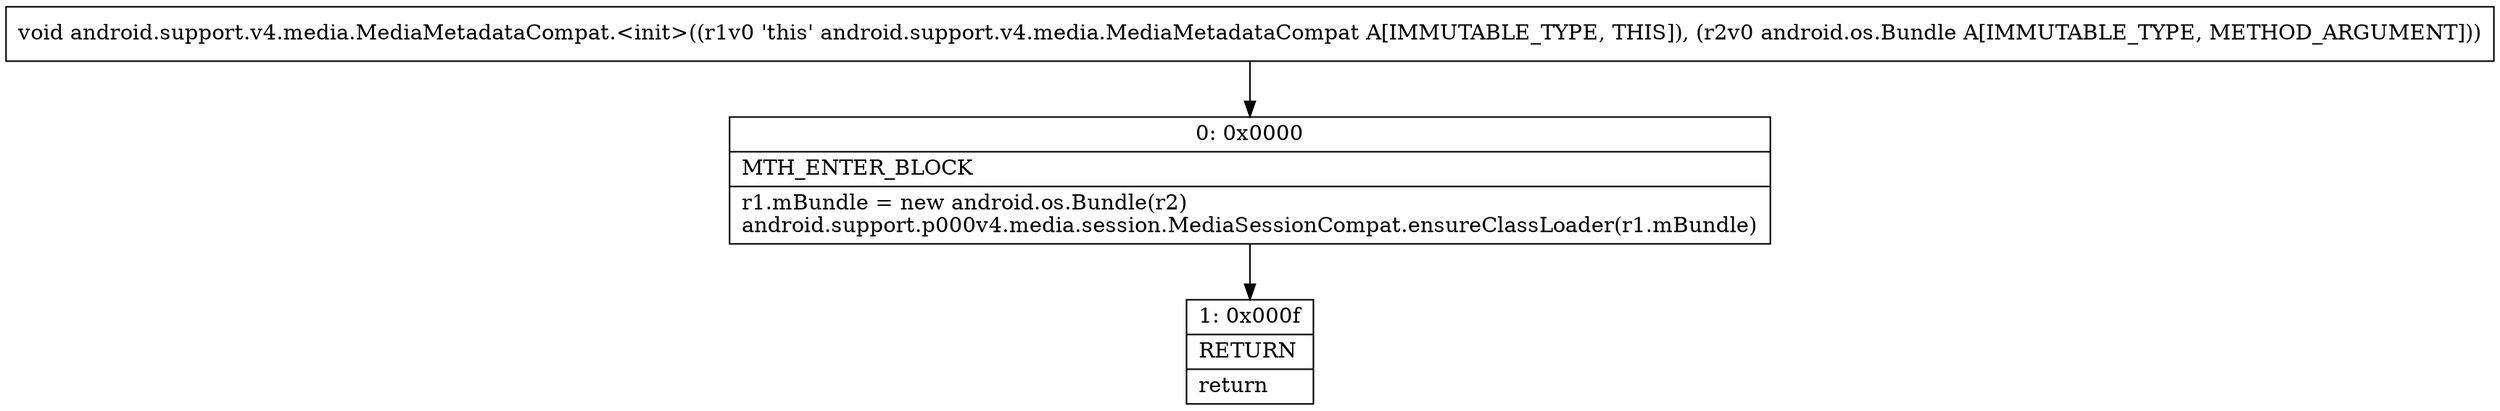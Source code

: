 digraph "CFG forandroid.support.v4.media.MediaMetadataCompat.\<init\>(Landroid\/os\/Bundle;)V" {
Node_0 [shape=record,label="{0\:\ 0x0000|MTH_ENTER_BLOCK\l|r1.mBundle = new android.os.Bundle(r2)\landroid.support.p000v4.media.session.MediaSessionCompat.ensureClassLoader(r1.mBundle)\l}"];
Node_1 [shape=record,label="{1\:\ 0x000f|RETURN\l|return\l}"];
MethodNode[shape=record,label="{void android.support.v4.media.MediaMetadataCompat.\<init\>((r1v0 'this' android.support.v4.media.MediaMetadataCompat A[IMMUTABLE_TYPE, THIS]), (r2v0 android.os.Bundle A[IMMUTABLE_TYPE, METHOD_ARGUMENT])) }"];
MethodNode -> Node_0;
Node_0 -> Node_1;
}

